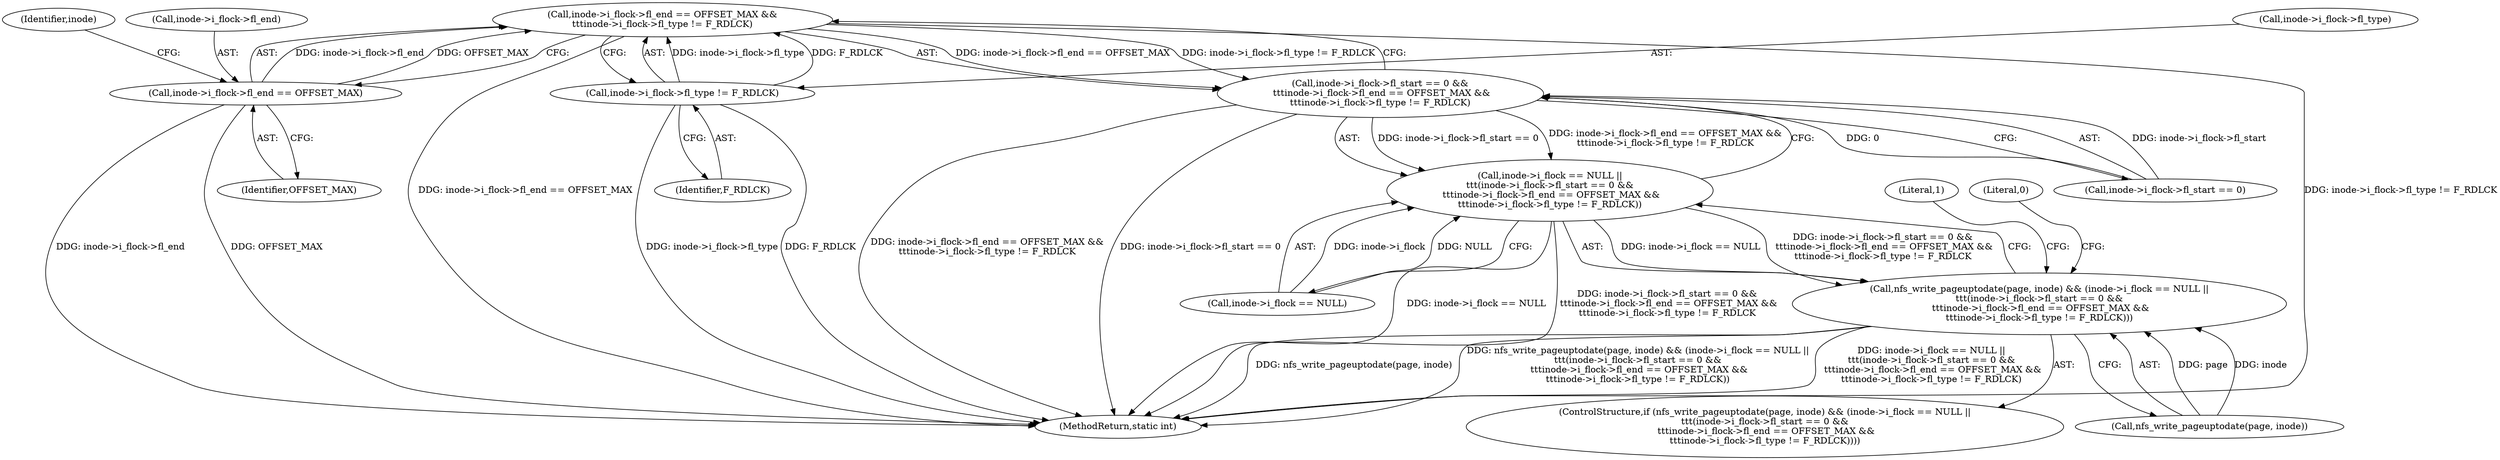 digraph "1_linux_263b4509ec4d47e0da3e753f85a39ea12d1eff24@API" {
"1000138" [label="(Call,inode->i_flock->fl_end == OFFSET_MAX &&\n\t\t\tinode->i_flock->fl_type != F_RDLCK)"];
"1000139" [label="(Call,inode->i_flock->fl_end == OFFSET_MAX)"];
"1000146" [label="(Call,inode->i_flock->fl_type != F_RDLCK)"];
"1000130" [label="(Call,inode->i_flock->fl_start == 0 &&\n \t\t\tinode->i_flock->fl_end == OFFSET_MAX &&\n\t\t\tinode->i_flock->fl_type != F_RDLCK)"];
"1000124" [label="(Call,inode->i_flock == NULL ||\n\t\t\t(inode->i_flock->fl_start == 0 &&\n \t\t\tinode->i_flock->fl_end == OFFSET_MAX &&\n\t\t\tinode->i_flock->fl_type != F_RDLCK))"];
"1000120" [label="(Call,nfs_write_pageuptodate(page, inode) && (inode->i_flock == NULL ||\n\t\t\t(inode->i_flock->fl_start == 0 &&\n \t\t\tinode->i_flock->fl_end == OFFSET_MAX &&\n\t\t\tinode->i_flock->fl_type != F_RDLCK)))"];
"1000130" [label="(Call,inode->i_flock->fl_start == 0 &&\n \t\t\tinode->i_flock->fl_end == OFFSET_MAX &&\n\t\t\tinode->i_flock->fl_type != F_RDLCK)"];
"1000149" [label="(Identifier,inode)"];
"1000152" [label="(Identifier,F_RDLCK)"];
"1000124" [label="(Call,inode->i_flock == NULL ||\n\t\t\t(inode->i_flock->fl_start == 0 &&\n \t\t\tinode->i_flock->fl_end == OFFSET_MAX &&\n\t\t\tinode->i_flock->fl_type != F_RDLCK))"];
"1000125" [label="(Call,inode->i_flock == NULL)"];
"1000154" [label="(Literal,1)"];
"1000119" [label="(ControlStructure,if (nfs_write_pageuptodate(page, inode) && (inode->i_flock == NULL ||\n\t\t\t(inode->i_flock->fl_start == 0 &&\n \t\t\tinode->i_flock->fl_end == OFFSET_MAX &&\n\t\t\tinode->i_flock->fl_type != F_RDLCK))))"];
"1000156" [label="(Literal,0)"];
"1000146" [label="(Call,inode->i_flock->fl_type != F_RDLCK)"];
"1000147" [label="(Call,inode->i_flock->fl_type)"];
"1000140" [label="(Call,inode->i_flock->fl_end)"];
"1000120" [label="(Call,nfs_write_pageuptodate(page, inode) && (inode->i_flock == NULL ||\n\t\t\t(inode->i_flock->fl_start == 0 &&\n \t\t\tinode->i_flock->fl_end == OFFSET_MAX &&\n\t\t\tinode->i_flock->fl_type != F_RDLCK)))"];
"1000121" [label="(Call,nfs_write_pageuptodate(page, inode))"];
"1000131" [label="(Call,inode->i_flock->fl_start == 0)"];
"1000139" [label="(Call,inode->i_flock->fl_end == OFFSET_MAX)"];
"1000145" [label="(Identifier,OFFSET_MAX)"];
"1000138" [label="(Call,inode->i_flock->fl_end == OFFSET_MAX &&\n\t\t\tinode->i_flock->fl_type != F_RDLCK)"];
"1000157" [label="(MethodReturn,static int)"];
"1000138" -> "1000130"  [label="AST: "];
"1000138" -> "1000139"  [label="CFG: "];
"1000138" -> "1000146"  [label="CFG: "];
"1000139" -> "1000138"  [label="AST: "];
"1000146" -> "1000138"  [label="AST: "];
"1000130" -> "1000138"  [label="CFG: "];
"1000138" -> "1000157"  [label="DDG: inode->i_flock->fl_type != F_RDLCK"];
"1000138" -> "1000157"  [label="DDG: inode->i_flock->fl_end == OFFSET_MAX"];
"1000138" -> "1000130"  [label="DDG: inode->i_flock->fl_end == OFFSET_MAX"];
"1000138" -> "1000130"  [label="DDG: inode->i_flock->fl_type != F_RDLCK"];
"1000139" -> "1000138"  [label="DDG: inode->i_flock->fl_end"];
"1000139" -> "1000138"  [label="DDG: OFFSET_MAX"];
"1000146" -> "1000138"  [label="DDG: inode->i_flock->fl_type"];
"1000146" -> "1000138"  [label="DDG: F_RDLCK"];
"1000139" -> "1000145"  [label="CFG: "];
"1000140" -> "1000139"  [label="AST: "];
"1000145" -> "1000139"  [label="AST: "];
"1000149" -> "1000139"  [label="CFG: "];
"1000139" -> "1000157"  [label="DDG: inode->i_flock->fl_end"];
"1000139" -> "1000157"  [label="DDG: OFFSET_MAX"];
"1000146" -> "1000152"  [label="CFG: "];
"1000147" -> "1000146"  [label="AST: "];
"1000152" -> "1000146"  [label="AST: "];
"1000146" -> "1000157"  [label="DDG: F_RDLCK"];
"1000146" -> "1000157"  [label="DDG: inode->i_flock->fl_type"];
"1000130" -> "1000124"  [label="AST: "];
"1000130" -> "1000131"  [label="CFG: "];
"1000131" -> "1000130"  [label="AST: "];
"1000124" -> "1000130"  [label="CFG: "];
"1000130" -> "1000157"  [label="DDG: inode->i_flock->fl_end == OFFSET_MAX &&\n\t\t\tinode->i_flock->fl_type != F_RDLCK"];
"1000130" -> "1000157"  [label="DDG: inode->i_flock->fl_start == 0"];
"1000130" -> "1000124"  [label="DDG: inode->i_flock->fl_start == 0"];
"1000130" -> "1000124"  [label="DDG: inode->i_flock->fl_end == OFFSET_MAX &&\n\t\t\tinode->i_flock->fl_type != F_RDLCK"];
"1000131" -> "1000130"  [label="DDG: inode->i_flock->fl_start"];
"1000131" -> "1000130"  [label="DDG: 0"];
"1000124" -> "1000120"  [label="AST: "];
"1000124" -> "1000125"  [label="CFG: "];
"1000125" -> "1000124"  [label="AST: "];
"1000120" -> "1000124"  [label="CFG: "];
"1000124" -> "1000157"  [label="DDG: inode->i_flock == NULL"];
"1000124" -> "1000157"  [label="DDG: inode->i_flock->fl_start == 0 &&\n \t\t\tinode->i_flock->fl_end == OFFSET_MAX &&\n\t\t\tinode->i_flock->fl_type != F_RDLCK"];
"1000124" -> "1000120"  [label="DDG: inode->i_flock == NULL"];
"1000124" -> "1000120"  [label="DDG: inode->i_flock->fl_start == 0 &&\n \t\t\tinode->i_flock->fl_end == OFFSET_MAX &&\n\t\t\tinode->i_flock->fl_type != F_RDLCK"];
"1000125" -> "1000124"  [label="DDG: inode->i_flock"];
"1000125" -> "1000124"  [label="DDG: NULL"];
"1000120" -> "1000119"  [label="AST: "];
"1000120" -> "1000121"  [label="CFG: "];
"1000121" -> "1000120"  [label="AST: "];
"1000154" -> "1000120"  [label="CFG: "];
"1000156" -> "1000120"  [label="CFG: "];
"1000120" -> "1000157"  [label="DDG: nfs_write_pageuptodate(page, inode)"];
"1000120" -> "1000157"  [label="DDG: nfs_write_pageuptodate(page, inode) && (inode->i_flock == NULL ||\n\t\t\t(inode->i_flock->fl_start == 0 &&\n \t\t\tinode->i_flock->fl_end == OFFSET_MAX &&\n\t\t\tinode->i_flock->fl_type != F_RDLCK))"];
"1000120" -> "1000157"  [label="DDG: inode->i_flock == NULL ||\n\t\t\t(inode->i_flock->fl_start == 0 &&\n \t\t\tinode->i_flock->fl_end == OFFSET_MAX &&\n\t\t\tinode->i_flock->fl_type != F_RDLCK)"];
"1000121" -> "1000120"  [label="DDG: page"];
"1000121" -> "1000120"  [label="DDG: inode"];
}
